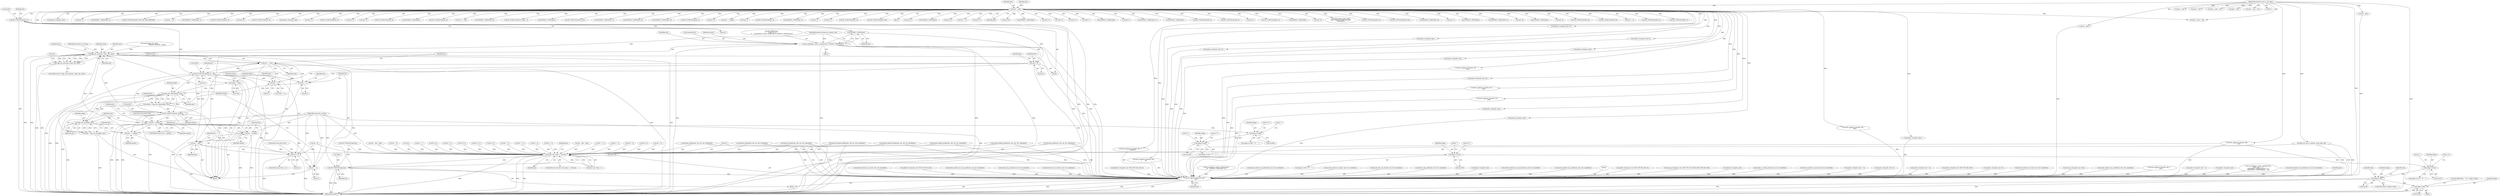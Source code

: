 digraph "0_tcpdump_ffde45acf3348f8353fb4064a1b21683ee6b5ddf@array" {
"1002644" [label="(Call,ND_TCHECK2(tptr[0], 4))"];
"1000142" [label="(Call,tptr = pptr)"];
"1000128" [label="(MethodParameterIn,const u_char *pptr)"];
"1002664" [label="(Call,EXTRACT_32BITS(tptr))"];
"1002659" [label="(Call,as_printf(ndo, astostr, sizeof(astostr), EXTRACT_32BITS(tptr)))"];
"1002796" [label="(Call,bgp_attr_print(ndo, atype, tptr, alen))"];
"1002795" [label="(Call,!bgp_attr_print(ndo, atype, tptr, alen))"];
"1002803" [label="(Call,tptr += alen)"];
"1002678" [label="(Call,ND_TCHECK2(tptr[0], 2))"];
"1002688" [label="(Call,aflags = *tptr)"];
"1002706" [label="(Call,bgp_attr_lenlen(aflags, tptr))"];
"1002704" [label="(Call,alenlen = bgp_attr_lenlen(aflags, tptr))"];
"1002709" [label="(Call,ND_TCHECK2(tptr[0], alenlen))"];
"1002715" [label="(Call,len < alenlen)"];
"1002724" [label="(Call,tptr += alenlen)"];
"1002727" [label="(Call,len -= alenlen)"];
"1002806" [label="(Call,len -= alen)"];
"1002684" [label="(Call,len < 2)"];
"1002701" [label="(Call,len -= 2)"];
"1002893" [label="(Call,ndo->ndo_vflag > 1 && len)"];
"1002901" [label="(Call,ND_TCHECK2(*pptr,len))"];
"1002905" [label="(Call,print_unknown_data(ndo, pptr, \"\n\t    \", len))"];
"1002721" [label="(Call,bgp_attr_len(aflags, tptr))"];
"1002719" [label="(Call,alen = bgp_attr_len(aflags, tptr))"];
"1002753" [label="(Call,aflags & 0x80)"];
"1002760" [label="(Call,aflags & 0x40)"];
"1002767" [label="(Call,aflags & 0x20)"];
"1002773" [label="(Call,aflags & 0x10)"];
"1002779" [label="(Call,aflags & 0xf)"];
"1002787" [label="(Call,aflags & 0xf)"];
"1002695" [label="(Call,tptr + 1)"];
"1002698" [label="(Call,tptr += 2)"];
"1002666" [label="(Call,tptr+=4)"];
"1002483" [label="(Call,ipaddr_string(ndo, tptr))"];
"1002752" [label="(Call,aflags & 0x80 ? \"O\" : \"\")"];
"1002645" [label="(Call,tptr[0])"];
"1002241" [label="(Call,as_printf(ndo, astostr, sizeof(astostr),\n\t\t\t    EXTRACT_32BITS(tptr+2)))"];
"1002904" [label="(Identifier,len)"];
"1002703" [label="(Literal,2)"];
"1002894" [label="(Call,ndo->ndo_vflag > 1)"];
"1002781" [label="(Literal,0xf)"];
"1002288" [label="(Call,ipaddr_string(ndo, tptr+2))"];
"1002660" [label="(Identifier,ndo)"];
"1002798" [label="(Identifier,atype)"];
"1002353" [label="(Call,tptr+2)"];
"1000129" [label="(MethodParameterIn,u_int len)"];
"1002768" [label="(Identifier,aflags)"];
"1002762" [label="(Literal,0x40)"];
"1001392" [label="(Call,decode_prefix6(ndo, tptr, len, buf, sizeof(buf)))"];
"1002198" [label="(Call,EXTRACT_16BITS(tptr+2))"];
"1001264" [label="(Call,decode_labeled_vpn_prefix4(ndo, tptr, buf, sizeof(buf)))"];
"1002683" [label="(ControlStructure,if (len < 2))"];
"1001642" [label="(Call,ND_TCHECK2(tptr[0], BGP_MP_NLRI_MINSIZE))"];
"1000436" [label="(Call,len != 8)"];
"1002678" [label="(Call,ND_TCHECK2(tptr[0], 2))"];
"1002391" [label="(Call,tptr +=8)"];
"1002246" [label="(Call,EXTRACT_32BITS(tptr+2))"];
"1000208" [label="(Call,pptr + len)"];
"1001862" [label="(Call,decode_labeled_prefix6(ndo, tptr, len, buf, sizeof(buf)))"];
"1002764" [label="(Literal,\"\")"];
"1002728" [label="(Identifier,len)"];
"1001750" [label="(Call,decode_labeled_prefix4(ndo, tptr, len, buf, sizeof(buf)))"];
"1002794" [label="(ControlStructure,if (!bgp_attr_print(ndo, atype, tptr, alen)))"];
"1002789" [label="(Literal,0xf)"];
"1002769" [label="(Literal,0x20)"];
"1000615" [label="(Call,ND_TCHECK2(tptr[0], 3))"];
"1002312" [label="(Call,tptr+6)"];
"1002613" [label="(Call,ND_TCHECK2(tptr[3], 8))"];
"1002915" [label="(MethodReturn,RET)"];
"1002710" [label="(Call,tptr[0])"];
"1002704" [label="(Call,alenlen = bgp_attr_lenlen(aflags, tptr))"];
"1002886" [label="(Call,print_unknown_data(ndo, pptr, \"\n\t    \", len))"];
"1002669" [label="(Call,len -=4)"];
"1002462" [label="(Call,ipaddr_string(ndo, tptr))"];
"1002261" [label="(Call,tptr+2)"];
"1002662" [label="(Call,sizeof(astostr))"];
"1002777" [label="(Literal,\"\")"];
"1002906" [label="(Identifier,ndo)"];
"1002724" [label="(Call,tptr += alenlen)"];
"1002529" [label="(Call,ND_TCHECK2(tptr[0], 8))"];
"1000126" [label="(MethodParameterIn,netdissect_options *ndo)"];
"1002062" [label="(Call,decode_multicast_vpn(ndo, tptr, buf, sizeof(buf)))"];
"1002335" [label="(Call,tptr+6)"];
"1002709" [label="(Call,ND_TCHECK2(tptr[0], alenlen))"];
"1002802" [label="(Literal,0)"];
"1000128" [label="(MethodParameterIn,const u_char *pptr)"];
"1002806" [label="(Call,len -= alen)"];
"1002736" [label="(Call,tok2str(bgp_attr_values,\n                                      \"Unknown Attribute\", atype))"];
"1002757" [label="(Literal,\"\")"];
"1002629" [label="(Call,tptr+3)"];
"1002725" [label="(Identifier,tptr)"];
"1002493" [label="(Call,ND_TCHECK2(tptr[0], 4))"];
"1002030" [label="(Call,decode_mdt_vpn_nlri(ndo, tptr, buf, sizeof(buf)))"];
"1000493" [label="(Call,EXTRACT_32BITS(tptr))"];
"1001536" [label="(Call,decode_clnp_prefix(ndo, tptr, buf, sizeof(buf)))"];
"1000331" [label="(Call,ipaddr_string(ndo, tptr))"];
"1002830" [label="(Call,len > 0)"];
"1000955" [label="(Call,ipaddr_string(ndo, tptr))"];
"1002472" [label="(Call,ND_TCHECK2(tptr[0], 8))"];
"1000338" [label="(Call,len != 4)"];
"1001998" [label="(Call,decode_labeled_vpn_clnp_prefix(ndo, tptr, buf, sizeof(buf)))"];
"1001472" [label="(Call,decode_labeled_vpn_prefix6(ndo, tptr, buf, sizeof(buf)))"];
"1001097" [label="(Call,tptr += tlen)"];
"1002250" [label="(Call,EXTRACT_16BITS(tptr+6))"];
"1002602" [label="(Call,ND_TCHECK2(tptr[3], length - 3))"];
"1002903" [label="(Identifier,pptr)"];
"1001694" [label="(Call,len - (tptr - pptr))"];
"1000567" [label="(Call,ipaddr_string(ndo, tptr))"];
"1002778" [label="(ControlStructure,if (aflags & 0xf))"];
"1002800" [label="(Identifier,alen)"];
"1000357" [label="(Call,EXTRACT_32BITS(tptr))"];
"1002771" [label="(Literal,\"\")"];
"1000663" [label="(Call,ND_TCHECK2(tptr[0], tlen))"];
"1002719" [label="(Call,alen = bgp_attr_len(aflags, tptr))"];
"1002260" [label="(Call,EXTRACT_32BITS(tptr+2))"];
"1000142" [label="(Call,tptr = pptr)"];
"1002721" [label="(Call,bgp_attr_len(aflags, tptr))"];
"1002902" [label="(Call,*pptr)"];
"1002813" [label="(Call,len == 0)"];
"1002664" [label="(Call,EXTRACT_32BITS(tptr))"];
"1002125" [label="(Call,pptr + len)"];
"1002804" [label="(Identifier,tptr)"];
"1002707" [label="(Identifier,aflags)"];
"1002901" [label="(Call,ND_TCHECK2(*pptr,len))"];
"1001092" [label="(Call,print_unknown_data(ndo, tptr, \"\n\t    \", tlen))"];
"1002767" [label="(Call,aflags & 0x20)"];
"1002720" [label="(Identifier,alen)"];
"1002908" [label="(Literal,\"\n\t    \")"];
"1001822" [label="(Call,decode_prefix6(ndo, tptr, len, buf, sizeof(buf)))"];
"1002785" [label="(Block,)"];
"1002657" [label="(Block,)"];
"1002775" [label="(Literal,0x10)"];
"1002797" [label="(Identifier,ndo)"];
"1002361" [label="(Call,EXTRACT_16BITS(tptr+4))"];
"1002905" [label="(Call,print_unknown_data(ndo, pptr, \"\n\t    \", len))"];
"1002203" [label="(Call,EXTRACT_32BITS(tptr+4))"];
"1001038" [label="(Call,ipaddr_string(ndo, tptr+BGP_VPN_RD_LEN+4))"];
"1001710" [label="(Call,decode_prefix4(ndo, tptr, len, buf, sizeof(buf)))"];
"1001018" [label="(Call,isonsap_string(ndo, tptr+BGP_VPN_RD_LEN,tlen-BGP_VPN_RD_LEN))"];
"1002754" [label="(Identifier,aflags)"];
"1002805" [label="(Identifier,alen)"];
"1002155" [label="(Call,ND_TCHECK2(tptr[0], 2))"];
"1002362" [label="(Call,tptr+4)"];
"1002808" [label="(Identifier,alen)"];
"1002701" [label="(Call,len -= 2)"];
"1000312" [label="(Call,len != 4)"];
"1002685" [label="(Identifier,len)"];
"1002727" [label="(Call,len -= alenlen)"];
"1000206" [label="(Call,tptr < pptr + len)"];
"1001432" [label="(Call,decode_labeled_prefix6(ndo, tptr, len, buf, sizeof(buf)))"];
"1002695" [label="(Call,tptr + 1)"];
"1002636" [label="(Call,tptr += length)"];
"1002123" [label="(Call,tptr = pptr + len)"];
"1002774" [label="(Identifier,aflags)"];
"1002402" [label="(Call,tptr+1)"];
"1002661" [label="(Identifier,astostr)"];
"1000471" [label="(Call,len % 4)"];
"1002909" [label="(Identifier,len)"];
"1000486" [label="(Call,ND_TCHECK2(tptr[0], 4))"];
"1002207" [label="(Call,ipaddr_string(ndo, tptr+4))"];
"1002726" [label="(Identifier,alenlen)"];
"1002435" [label="(Call,EXTRACT_24BITS(tptr+2))"];
"1000861" [label="(Call,ip6addr_string(ndo, tptr))"];
"1002807" [label="(Identifier,len)"];
"1002716" [label="(Identifier,len)"];
"1000376" [label="(Call,len != 8)"];
"1002714" [label="(ControlStructure,if (len < alenlen))"];
"1001296" [label="(Call,decode_rt_routing_info(ndo, tptr, buf, sizeof(buf)))"];
"1001328" [label="(Call,decode_multicast_vpn(ndo, tptr, buf, sizeof(buf)))"];
"1002792" [label="(Identifier,ndo)"];
"1000428" [label="(Call,ipaddr_string(ndo, tptr + 4))"];
"1002755" [label="(Literal,0x80)"];
"1002465" [label="(Call,ipaddr_string(ndo, tptr+4))"];
"1002586" [label="(Call,tptr+1)"];
"1001627" [label="(Call,pptr + len)"];
"1002780" [label="(Identifier,aflags)"];
"1002803" [label="(Call,tptr += alen)"];
"1002556" [label="(Call,print_unknown_data(ndo, tptr, \"\n\t      \", tlen))"];
"1002690" [label="(Call,*tptr)"];
"1002373" [label="(Call,tptr+2)"];
"1000445" [label="(Call,ND_TCHECK2(tptr[0], 8))"];
"1002679" [label="(Call,tptr[0])"];
"1002773" [label="(Call,aflags & 0x10)"];
"1000682" [label="(Call,print_unknown_data(ndo, tptr, \"\n\t    \", tlen))"];
"1000385" [label="(Call,ND_TCHECK2(tptr[0], len))"];
"1002722" [label="(Identifier,aflags)"];
"1000130" [label="(Block,)"];
"1002436" [label="(Call,tptr+2)"];
"1002689" [label="(Identifier,aflags)"];
"1001224" [label="(Call,decode_labeled_prefix4(ndo, tptr, len, buf, sizeof(buf)))"];
"1001168" [label="(Call,len - (tptr - pptr))"];
"1000426" [label="(Call,EXTRACT_32BITS(tptr))"];
"1002540" [label="(Call,ipaddr_string(ndo, tptr))"];
"1002696" [label="(Identifier,tptr)"];
"1002715" [label="(Call,len < alenlen)"];
"1002209" [label="(Call,tptr+4)"];
"1000463" [label="(Call,ipaddr_string(ndo, tptr + 4))"];
"1002753" [label="(Call,aflags & 0x80)"];
"1002782" [label="(Call,ND_PRINT((ndo, \"+%x\", aflags & 0xf)))"];
"1000598" [label="(Call,ipaddr_string(ndo, tptr))"];
"1002654" [label="(Call,ND_PRINT((ndo, \"\n\t    Origin AS: %s\",\n\t\t    as_printf(ndo, astostr, sizeof(astostr), EXTRACT_32BITS(tptr)))))"];
"1002687" [label="(ControlStructure,goto trunc;)"];
"1002684" [label="(Call,len < 2)"];
"1000815" [label="(Call,ipaddr_string(ndo, tptr+BGP_VPN_RD_LEN))"];
"1002760" [label="(Call,aflags & 0x40)"];
"1002799" [label="(Identifier,tptr)"];
"1002440" [label="(Call,tptr +=5)"];
"1002713" [label="(Identifier,alenlen)"];
"1001184" [label="(Call,decode_prefix4(ndo, tptr, len, buf, sizeof(buf)))"];
"1002759" [label="(Call,aflags & 0x40 ? \"T\" : \"\")"];
"1002225" [label="(Call,tptr+2)"];
"1001170" [label="(Call,tptr - pptr)"];
"1002784" [label="(Identifier,ndo)"];
"1002705" [label="(Identifier,alenlen)"];
"1002648" [label="(Literal,4)"];
"1000144" [label="(Identifier,pptr)"];
"1002229" [label="(Call,tptr+6)"];
"1001625" [label="(Call,tptr = pptr + len)"];
"1002162" [label="(Call,EXTRACT_16BITS(tptr))"];
"1002729" [label="(Identifier,alenlen)"];
"1002761" [label="(Identifier,aflags)"];
"1002697" [label="(Literal,1)"];
"1002659" [label="(Call,as_printf(ndo, astostr, sizeof(astostr), EXTRACT_32BITS(tptr)))"];
"1000150" [label="(Block,)"];
"1002290" [label="(Call,tptr+2)"];
"1002358" [label="(Call,tptr+3)"];
"1002766" [label="(Call,aflags & 0x20 ? \"P\" : \"\")"];
"1002763" [label="(Literal,\"T\")"];
"1000373" [label="(Call,len != 6)"];
"1002247" [label="(Call,tptr+2)"];
"1002682" [label="(Literal,2)"];
"1002911" [label="(Literal,1)"];
"1002870" [label="(Call,ND_TCHECK2(*pptr,len))"];
"1002319" [label="(Call,tptr+7)"];
"1000190" [label="(Call,!len)"];
"1001649" [label="(Call,EXTRACT_16BITS(tptr))"];
"1002304" [label="(Call,tptr+2)"];
"1002644" [label="(Call,ND_TCHECK2(tptr[0], 4))"];
"1002486" [label="(Call,ipaddr_string(ndo, tptr+4))"];
"1001504" [label="(Call,decode_labeled_vpn_l2(ndo, tptr, buf, sizeof(buf)))"];
"1002779" [label="(Call,aflags & 0xf)"];
"1002694" [label="(Call,*(tptr + 1))"];
"1001617" [label="(Call,print_unknown_data(ndo, tptr, \"\n\t    \", tlen))"];
"1000127" [label="(MethodParameterIn,u_int atype)"];
"1002651" [label="(Identifier,len)"];
"1000977" [label="(Call,isonsap_string(ndo, tptr, tlen))"];
"1002708" [label="(Identifier,tptr)"];
"1002585" [label="(Call,EXTRACT_16BITS(tptr+1))"];
"1002706" [label="(Call,bgp_attr_lenlen(aflags, tptr))"];
"1002732" [label="(Identifier,ndo)"];
"1001902" [label="(Call,decode_labeled_vpn_prefix6(ndo, tptr, buf, sizeof(buf)))"];
"1002700" [label="(Literal,2)"];
"1000622" [label="(Call,EXTRACT_16BITS(tptr))"];
"1000153" [label="(Call,len != 1)"];
"1000557" [label="(Call,ND_TCHECK2(tptr[0], 4))"];
"1000347" [label="(Call,ND_TCHECK2(tptr[0], 4))"];
"1002113" [label="(Call,print_unknown_data(ndo, tptr-3, \"\n\t    \", tlen))"];
"1002140" [label="(Call,len % 8)"];
"1000362" [label="(Call,len != 0)"];
"1002788" [label="(Identifier,aflags)"];
"1000573" [label="(Call,len % 4)"];
"1002095" [label="(Call,tptr-3)"];
"1002412" [label="(Call,ND_TCHECK2(tptr[0], 5))"];
"1002693" [label="(Identifier,atype)"];
"1000406" [label="(Call,EXTRACT_16BITS(tptr))"];
"1002816" [label="(Call,len % 12)"];
"1002673" [label="(Identifier,len)"];
"1002329" [label="(Call,tptr+6)"];
"1002756" [label="(Literal,\"O\")"];
"1002711" [label="(Identifier,tptr)"];
"1000170" [label="(Call,tok2str(bgp_origin_values,\n\t\t\t\t\t\t\"Unknown Origin Typecode\",\n\t\t\t\t\t\ttptr[0]))"];
"1000321" [label="(Call,ND_TCHECK2(tptr[0], 4))"];
"1001073" [label="(Call,ND_TCHECK2(tptr[0], tlen))"];
"1002520" [label="(Call,ipaddr_string(ndo, tptr))"];
"1000200" [label="(Call,bgp_attr_get_as_size(ndo, atype, pptr, len))"];
"1002899" [label="(Identifier,len)"];
"1002702" [label="(Identifier,len)"];
"1002228" [label="(Call,EXTRACT_16BITS(tptr+6))"];
"1002627" [label="(Call,print_unknown_data(ndo, tptr+3,\"\n\t      \", length-3))"];
"1002199" [label="(Call,tptr+2)"];
"1002844" [label="(Call,EXTRACT_32BITS(tptr))"];
"1002372" [label="(Call,EXTRACT_16BITS(tptr+2))"];
"1002665" [label="(Identifier,tptr)"];
"1002251" [label="(Call,tptr+6)"];
"1002686" [label="(Literal,2)"];
"1002892" [label="(ControlStructure,if (ndo->ndo_vflag > 1 && len))"];
"1000408" [label="(Call,ipaddr_string(ndo, tptr + 2))"];
"1000767" [label="(Call,ipaddr_string(ndo, tptr))"];
"1002723" [label="(Identifier,tptr)"];
"1002770" [label="(Literal,\"P\")"];
"1000258" [label="(Call,as_printf(ndo, astostr, sizeof(astostr),\n\t\t\t\tas_size == 2 ?\n\t\t\t\tEXTRACT_16BITS(&tptr[2 + i]) :\n\t\t\t\tEXTRACT_32BITS(&tptr[2 + i])))"];
"1002772" [label="(Call,aflags & 0x10 ? \"E\" : \"\")"];
"1002668" [label="(Literal,4)"];
"1002717" [label="(Identifier,alenlen)"];
"1002796" [label="(Call,bgp_attr_print(ndo, atype, tptr, alen))"];
"1002382" [label="(Call,print_unknown_data(ndo, tptr, \"\n\t      \", 8))"];
"1002718" [label="(ControlStructure,goto trunc;)"];
"1001790" [label="(Call,decode_labeled_vpn_prefix4(ndo, tptr, buf, sizeof(buf)))"];
"1000143" [label="(Identifier,tptr)"];
"1000461" [label="(Call,EXTRACT_32BITS(tptr))"];
"1002204" [label="(Call,tptr+4)"];
"1002509" [label="(Call,ND_TCHECK2(tptr[0], 8))"];
"1002698" [label="(Call,tptr += 2)"];
"1002688" [label="(Call,aflags = *tptr)"];
"1000180" [label="(Call,len % 2)"];
"1000548" [label="(Call,len != 4)"];
"1002907" [label="(Identifier,pptr)"];
"1002787" [label="(Call,aflags & 0xf)"];
"1002451" [label="(Call,ND_TCHECK2(tptr[0], 8))"];
"1001696" [label="(Call,tptr - pptr)"];
"1000542" [label="(Call,tptr +=4)"];
"1002302" [label="(Call,ipaddr_string(ndo, tptr+2))"];
"1002699" [label="(Identifier,tptr)"];
"1000587" [label="(Call,ND_TCHECK2(tptr[0], 4))"];
"1002566" [label="(Call,ND_TCHECK2(tptr[0], 3))"];
"1002674" [label="(Block,)"];
"1000391" [label="(Call,len == 6)"];
"1001934" [label="(Call,decode_labeled_vpn_l2(ndo, tptr, buf, sizeof(buf)))"];
"1002667" [label="(Identifier,tptr)"];
"1000909" [label="(Call,ip6addr_string(ndo, tptr+BGP_VPN_RD_LEN))"];
"1002666" [label="(Call,tptr+=4)"];
"1001568" [label="(Call,decode_labeled_vpn_clnp_prefix(ndo, tptr, buf, sizeof(buf)))"];
"1002776" [label="(Literal,\"E\")"];
"1001966" [label="(Call,decode_clnp_prefix(ndo, tptr, buf, sizeof(buf)))"];
"1002795" [label="(Call,!bgp_attr_print(ndo, atype, tptr, alen))"];
"1000146" [label="(Identifier,tlen)"];
"1001360" [label="(Call,decode_mdt_vpn_nlri(ndo, tptr, buf, sizeof(buf)))"];
"1002900" [label="(Block,)"];
"1002503" [label="(Call,ipaddr_string(ndo, tptr))"];
"1002670" [label="(Identifier,len)"];
"1002893" [label="(Call,ndo->ndo_vflag > 1 && len)"];
"1001058" [label="(Call,ip6addr_string(ndo, tptr+BGP_VPN_RD_LEN+3))"];
"1002223" [label="(Call,ipaddr_string(ndo, tptr+2))"];
"1002644" -> "1000150"  [label="AST: "];
"1002644" -> "1002648"  [label="CFG: "];
"1002645" -> "1002644"  [label="AST: "];
"1002648" -> "1002644"  [label="AST: "];
"1002651" -> "1002644"  [label="CFG: "];
"1002644" -> "1002915"  [label="DDG: "];
"1002644" -> "1002915"  [label="DDG: "];
"1000142" -> "1002644"  [label="DDG: "];
"1002644" -> "1002664"  [label="DDG: "];
"1002644" -> "1002666"  [label="DDG: "];
"1002644" -> "1002678"  [label="DDG: "];
"1000142" -> "1000130"  [label="AST: "];
"1000142" -> "1000144"  [label="CFG: "];
"1000143" -> "1000142"  [label="AST: "];
"1000144" -> "1000142"  [label="AST: "];
"1000146" -> "1000142"  [label="CFG: "];
"1000142" -> "1002915"  [label="DDG: "];
"1000142" -> "1002915"  [label="DDG: "];
"1000128" -> "1000142"  [label="DDG: "];
"1000142" -> "1000170"  [label="DDG: "];
"1000142" -> "1000206"  [label="DDG: "];
"1000142" -> "1000321"  [label="DDG: "];
"1000142" -> "1000331"  [label="DDG: "];
"1000142" -> "1000347"  [label="DDG: "];
"1000142" -> "1000357"  [label="DDG: "];
"1000142" -> "1000385"  [label="DDG: "];
"1000142" -> "1000406"  [label="DDG: "];
"1000142" -> "1000426"  [label="DDG: "];
"1000142" -> "1000445"  [label="DDG: "];
"1000142" -> "1000461"  [label="DDG: "];
"1000142" -> "1000486"  [label="DDG: "];
"1000142" -> "1000493"  [label="DDG: "];
"1000142" -> "1000542"  [label="DDG: "];
"1000142" -> "1000557"  [label="DDG: "];
"1000142" -> "1000567"  [label="DDG: "];
"1000142" -> "1000587"  [label="DDG: "];
"1000142" -> "1000598"  [label="DDG: "];
"1000142" -> "1000615"  [label="DDG: "];
"1000142" -> "1000622"  [label="DDG: "];
"1000142" -> "1000663"  [label="DDG: "];
"1000142" -> "1000682"  [label="DDG: "];
"1000142" -> "1001073"  [label="DDG: "];
"1000142" -> "1001092"  [label="DDG: "];
"1000142" -> "1001097"  [label="DDG: "];
"1000142" -> "1001617"  [label="DDG: "];
"1000142" -> "1001642"  [label="DDG: "];
"1000142" -> "1001649"  [label="DDG: "];
"1000142" -> "1002095"  [label="DDG: "];
"1000142" -> "1002155"  [label="DDG: "];
"1000142" -> "1002162"  [label="DDG: "];
"1000142" -> "1002198"  [label="DDG: "];
"1000142" -> "1002199"  [label="DDG: "];
"1000142" -> "1002203"  [label="DDG: "];
"1000142" -> "1002204"  [label="DDG: "];
"1000142" -> "1002207"  [label="DDG: "];
"1000142" -> "1002209"  [label="DDG: "];
"1000142" -> "1002223"  [label="DDG: "];
"1000142" -> "1002225"  [label="DDG: "];
"1000142" -> "1002228"  [label="DDG: "];
"1000142" -> "1002229"  [label="DDG: "];
"1000142" -> "1002246"  [label="DDG: "];
"1000142" -> "1002247"  [label="DDG: "];
"1000142" -> "1002250"  [label="DDG: "];
"1000142" -> "1002251"  [label="DDG: "];
"1000142" -> "1002260"  [label="DDG: "];
"1000142" -> "1002261"  [label="DDG: "];
"1000142" -> "1002288"  [label="DDG: "];
"1000142" -> "1002290"  [label="DDG: "];
"1000142" -> "1002302"  [label="DDG: "];
"1000142" -> "1002304"  [label="DDG: "];
"1000142" -> "1002312"  [label="DDG: "];
"1000142" -> "1002319"  [label="DDG: "];
"1000142" -> "1002329"  [label="DDG: "];
"1000142" -> "1002335"  [label="DDG: "];
"1000142" -> "1002353"  [label="DDG: "];
"1000142" -> "1002358"  [label="DDG: "];
"1000142" -> "1002361"  [label="DDG: "];
"1000142" -> "1002362"  [label="DDG: "];
"1000142" -> "1002372"  [label="DDG: "];
"1000142" -> "1002373"  [label="DDG: "];
"1000142" -> "1002382"  [label="DDG: "];
"1000142" -> "1002391"  [label="DDG: "];
"1000142" -> "1002402"  [label="DDG: "];
"1000142" -> "1002412"  [label="DDG: "];
"1000142" -> "1002435"  [label="DDG: "];
"1000142" -> "1002436"  [label="DDG: "];
"1000142" -> "1002440"  [label="DDG: "];
"1000142" -> "1002451"  [label="DDG: "];
"1000142" -> "1002462"  [label="DDG: "];
"1000142" -> "1002472"  [label="DDG: "];
"1000142" -> "1002483"  [label="DDG: "];
"1000142" -> "1002493"  [label="DDG: "];
"1000142" -> "1002503"  [label="DDG: "];
"1000142" -> "1002509"  [label="DDG: "];
"1000142" -> "1002520"  [label="DDG: "];
"1000142" -> "1002529"  [label="DDG: "];
"1000142" -> "1002540"  [label="DDG: "];
"1000142" -> "1002556"  [label="DDG: "];
"1000142" -> "1002566"  [label="DDG: "];
"1000142" -> "1002585"  [label="DDG: "];
"1000142" -> "1002586"  [label="DDG: "];
"1000142" -> "1002602"  [label="DDG: "];
"1000142" -> "1002613"  [label="DDG: "];
"1000142" -> "1002627"  [label="DDG: "];
"1000142" -> "1002629"  [label="DDG: "];
"1000142" -> "1002636"  [label="DDG: "];
"1000142" -> "1002664"  [label="DDG: "];
"1000142" -> "1002844"  [label="DDG: "];
"1000128" -> "1000125"  [label="AST: "];
"1000128" -> "1002915"  [label="DDG: "];
"1000128" -> "1000200"  [label="DDG: "];
"1000128" -> "1000206"  [label="DDG: "];
"1000128" -> "1000208"  [label="DDG: "];
"1000128" -> "1001170"  [label="DDG: "];
"1000128" -> "1001625"  [label="DDG: "];
"1000128" -> "1001627"  [label="DDG: "];
"1000128" -> "1001696"  [label="DDG: "];
"1000128" -> "1002123"  [label="DDG: "];
"1000128" -> "1002125"  [label="DDG: "];
"1000128" -> "1002886"  [label="DDG: "];
"1000128" -> "1002905"  [label="DDG: "];
"1002664" -> "1002659"  [label="AST: "];
"1002664" -> "1002665"  [label="CFG: "];
"1002665" -> "1002664"  [label="AST: "];
"1002659" -> "1002664"  [label="CFG: "];
"1002664" -> "1002659"  [label="DDG: "];
"1002664" -> "1002666"  [label="DDG: "];
"1002659" -> "1002657"  [label="AST: "];
"1002660" -> "1002659"  [label="AST: "];
"1002661" -> "1002659"  [label="AST: "];
"1002662" -> "1002659"  [label="AST: "];
"1002654" -> "1002659"  [label="CFG: "];
"1002659" -> "1002915"  [label="DDG: "];
"1002659" -> "1002915"  [label="DDG: "];
"1002659" -> "1002915"  [label="DDG: "];
"1002659" -> "1002915"  [label="DDG: "];
"1000126" -> "1002659"  [label="DDG: "];
"1002659" -> "1002796"  [label="DDG: "];
"1002659" -> "1002905"  [label="DDG: "];
"1002796" -> "1002795"  [label="AST: "];
"1002796" -> "1002800"  [label="CFG: "];
"1002797" -> "1002796"  [label="AST: "];
"1002798" -> "1002796"  [label="AST: "];
"1002799" -> "1002796"  [label="AST: "];
"1002800" -> "1002796"  [label="AST: "];
"1002795" -> "1002796"  [label="CFG: "];
"1002796" -> "1002915"  [label="DDG: "];
"1002796" -> "1002915"  [label="DDG: "];
"1002796" -> "1002915"  [label="DDG: "];
"1002796" -> "1002915"  [label="DDG: "];
"1002796" -> "1002795"  [label="DDG: "];
"1002796" -> "1002795"  [label="DDG: "];
"1002796" -> "1002795"  [label="DDG: "];
"1002796" -> "1002795"  [label="DDG: "];
"1000126" -> "1002796"  [label="DDG: "];
"1002736" -> "1002796"  [label="DDG: "];
"1000127" -> "1002796"  [label="DDG: "];
"1002709" -> "1002796"  [label="DDG: "];
"1002724" -> "1002796"  [label="DDG: "];
"1002719" -> "1002796"  [label="DDG: "];
"1002796" -> "1002803"  [label="DDG: "];
"1002796" -> "1002803"  [label="DDG: "];
"1002796" -> "1002806"  [label="DDG: "];
"1002796" -> "1002905"  [label="DDG: "];
"1002795" -> "1002794"  [label="AST: "];
"1002802" -> "1002795"  [label="CFG: "];
"1002804" -> "1002795"  [label="CFG: "];
"1002795" -> "1002915"  [label="DDG: "];
"1002795" -> "1002915"  [label="DDG: "];
"1002803" -> "1002674"  [label="AST: "];
"1002803" -> "1002805"  [label="CFG: "];
"1002804" -> "1002803"  [label="AST: "];
"1002805" -> "1002803"  [label="AST: "];
"1002807" -> "1002803"  [label="CFG: "];
"1002803" -> "1002915"  [label="DDG: "];
"1002803" -> "1002678"  [label="DDG: "];
"1002803" -> "1002695"  [label="DDG: "];
"1002803" -> "1002698"  [label="DDG: "];
"1002709" -> "1002803"  [label="DDG: "];
"1002678" -> "1002674"  [label="AST: "];
"1002678" -> "1002682"  [label="CFG: "];
"1002679" -> "1002678"  [label="AST: "];
"1002682" -> "1002678"  [label="AST: "];
"1002685" -> "1002678"  [label="CFG: "];
"1002678" -> "1002915"  [label="DDG: "];
"1002678" -> "1002915"  [label="DDG: "];
"1002666" -> "1002678"  [label="DDG: "];
"1002709" -> "1002678"  [label="DDG: "];
"1002678" -> "1002688"  [label="DDG: "];
"1002678" -> "1002695"  [label="DDG: "];
"1002678" -> "1002698"  [label="DDG: "];
"1002678" -> "1002706"  [label="DDG: "];
"1002678" -> "1002709"  [label="DDG: "];
"1002688" -> "1002674"  [label="AST: "];
"1002688" -> "1002690"  [label="CFG: "];
"1002689" -> "1002688"  [label="AST: "];
"1002690" -> "1002688"  [label="AST: "];
"1002693" -> "1002688"  [label="CFG: "];
"1002688" -> "1002915"  [label="DDG: "];
"1002688" -> "1002706"  [label="DDG: "];
"1002706" -> "1002704"  [label="AST: "];
"1002706" -> "1002708"  [label="CFG: "];
"1002707" -> "1002706"  [label="AST: "];
"1002708" -> "1002706"  [label="AST: "];
"1002704" -> "1002706"  [label="CFG: "];
"1002706" -> "1002915"  [label="DDG: "];
"1002706" -> "1002915"  [label="DDG: "];
"1002706" -> "1002704"  [label="DDG: "];
"1002706" -> "1002704"  [label="DDG: "];
"1002698" -> "1002706"  [label="DDG: "];
"1002706" -> "1002709"  [label="DDG: "];
"1002706" -> "1002721"  [label="DDG: "];
"1002706" -> "1002721"  [label="DDG: "];
"1002704" -> "1002674"  [label="AST: "];
"1002705" -> "1002704"  [label="AST: "];
"1002711" -> "1002704"  [label="CFG: "];
"1002704" -> "1002915"  [label="DDG: "];
"1002704" -> "1002709"  [label="DDG: "];
"1002709" -> "1002674"  [label="AST: "];
"1002709" -> "1002713"  [label="CFG: "];
"1002710" -> "1002709"  [label="AST: "];
"1002713" -> "1002709"  [label="AST: "];
"1002716" -> "1002709"  [label="CFG: "];
"1002709" -> "1002915"  [label="DDG: "];
"1002709" -> "1002915"  [label="DDG: "];
"1002709" -> "1002715"  [label="DDG: "];
"1002709" -> "1002721"  [label="DDG: "];
"1002709" -> "1002724"  [label="DDG: "];
"1002715" -> "1002714"  [label="AST: "];
"1002715" -> "1002717"  [label="CFG: "];
"1002716" -> "1002715"  [label="AST: "];
"1002717" -> "1002715"  [label="AST: "];
"1002718" -> "1002715"  [label="CFG: "];
"1002720" -> "1002715"  [label="CFG: "];
"1002715" -> "1002915"  [label="DDG: "];
"1002715" -> "1002915"  [label="DDG: "];
"1002715" -> "1002915"  [label="DDG: "];
"1002701" -> "1002715"  [label="DDG: "];
"1000129" -> "1002715"  [label="DDG: "];
"1002715" -> "1002724"  [label="DDG: "];
"1002715" -> "1002727"  [label="DDG: "];
"1002715" -> "1002727"  [label="DDG: "];
"1002724" -> "1002674"  [label="AST: "];
"1002724" -> "1002726"  [label="CFG: "];
"1002725" -> "1002724"  [label="AST: "];
"1002726" -> "1002724"  [label="AST: "];
"1002728" -> "1002724"  [label="CFG: "];
"1002721" -> "1002724"  [label="DDG: "];
"1002727" -> "1002674"  [label="AST: "];
"1002727" -> "1002729"  [label="CFG: "];
"1002728" -> "1002727"  [label="AST: "];
"1002729" -> "1002727"  [label="AST: "];
"1002732" -> "1002727"  [label="CFG: "];
"1002727" -> "1002915"  [label="DDG: "];
"1002727" -> "1002915"  [label="DDG: "];
"1000129" -> "1002727"  [label="DDG: "];
"1002727" -> "1002806"  [label="DDG: "];
"1002806" -> "1002674"  [label="AST: "];
"1002806" -> "1002808"  [label="CFG: "];
"1002807" -> "1002806"  [label="AST: "];
"1002808" -> "1002806"  [label="AST: "];
"1002673" -> "1002806"  [label="CFG: "];
"1002806" -> "1002915"  [label="DDG: "];
"1002806" -> "1002684"  [label="DDG: "];
"1000129" -> "1002806"  [label="DDG: "];
"1002806" -> "1002893"  [label="DDG: "];
"1002684" -> "1002683"  [label="AST: "];
"1002684" -> "1002686"  [label="CFG: "];
"1002685" -> "1002684"  [label="AST: "];
"1002686" -> "1002684"  [label="AST: "];
"1002687" -> "1002684"  [label="CFG: "];
"1002689" -> "1002684"  [label="CFG: "];
"1002684" -> "1002915"  [label="DDG: "];
"1002684" -> "1002915"  [label="DDG: "];
"1002669" -> "1002684"  [label="DDG: "];
"1000129" -> "1002684"  [label="DDG: "];
"1002684" -> "1002701"  [label="DDG: "];
"1002701" -> "1002674"  [label="AST: "];
"1002701" -> "1002703"  [label="CFG: "];
"1002702" -> "1002701"  [label="AST: "];
"1002703" -> "1002701"  [label="AST: "];
"1002705" -> "1002701"  [label="CFG: "];
"1000129" -> "1002701"  [label="DDG: "];
"1002893" -> "1002892"  [label="AST: "];
"1002893" -> "1002894"  [label="CFG: "];
"1002893" -> "1002899"  [label="CFG: "];
"1002894" -> "1002893"  [label="AST: "];
"1002899" -> "1002893"  [label="AST: "];
"1002903" -> "1002893"  [label="CFG: "];
"1002911" -> "1002893"  [label="CFG: "];
"1002893" -> "1002915"  [label="DDG: "];
"1002893" -> "1002915"  [label="DDG: "];
"1002893" -> "1002915"  [label="DDG: "];
"1002894" -> "1002893"  [label="DDG: "];
"1002894" -> "1002893"  [label="DDG: "];
"1000338" -> "1002893"  [label="DDG: "];
"1001694" -> "1002893"  [label="DDG: "];
"1000180" -> "1002893"  [label="DDG: "];
"1000573" -> "1002893"  [label="DDG: "];
"1000153" -> "1002893"  [label="DDG: "];
"1001750" -> "1002893"  [label="DDG: "];
"1001392" -> "1002893"  [label="DDG: "];
"1000376" -> "1002893"  [label="DDG: "];
"1001862" -> "1002893"  [label="DDG: "];
"1002830" -> "1002893"  [label="DDG: "];
"1000436" -> "1002893"  [label="DDG: "];
"1001822" -> "1002893"  [label="DDG: "];
"1000471" -> "1002893"  [label="DDG: "];
"1000391" -> "1002893"  [label="DDG: "];
"1001710" -> "1002893"  [label="DDG: "];
"1000312" -> "1002893"  [label="DDG: "];
"1002870" -> "1002893"  [label="DDG: "];
"1002813" -> "1002893"  [label="DDG: "];
"1001168" -> "1002893"  [label="DDG: "];
"1000190" -> "1002893"  [label="DDG: "];
"1001432" -> "1002893"  [label="DDG: "];
"1002886" -> "1002893"  [label="DDG: "];
"1002816" -> "1002893"  [label="DDG: "];
"1001224" -> "1002893"  [label="DDG: "];
"1002140" -> "1002893"  [label="DDG: "];
"1000373" -> "1002893"  [label="DDG: "];
"1000548" -> "1002893"  [label="DDG: "];
"1002669" -> "1002893"  [label="DDG: "];
"1000362" -> "1002893"  [label="DDG: "];
"1001184" -> "1002893"  [label="DDG: "];
"1000129" -> "1002893"  [label="DDG: "];
"1000200" -> "1002893"  [label="DDG: "];
"1002893" -> "1002901"  [label="DDG: "];
"1002901" -> "1002900"  [label="AST: "];
"1002901" -> "1002904"  [label="CFG: "];
"1002902" -> "1002901"  [label="AST: "];
"1002904" -> "1002901"  [label="AST: "];
"1002906" -> "1002901"  [label="CFG: "];
"1002901" -> "1002915"  [label="DDG: "];
"1002901" -> "1002915"  [label="DDG: "];
"1002870" -> "1002901"  [label="DDG: "];
"1000129" -> "1002901"  [label="DDG: "];
"1002901" -> "1002905"  [label="DDG: "];
"1002905" -> "1002900"  [label="AST: "];
"1002905" -> "1002909"  [label="CFG: "];
"1002906" -> "1002905"  [label="AST: "];
"1002907" -> "1002905"  [label="AST: "];
"1002908" -> "1002905"  [label="AST: "];
"1002909" -> "1002905"  [label="AST: "];
"1002911" -> "1002905"  [label="CFG: "];
"1002905" -> "1002915"  [label="DDG: "];
"1002905" -> "1002915"  [label="DDG: "];
"1002905" -> "1002915"  [label="DDG: "];
"1002905" -> "1002915"  [label="DDG: "];
"1000598" -> "1002905"  [label="DDG: "];
"1000331" -> "1002905"  [label="DDG: "];
"1001018" -> "1002905"  [label="DDG: "];
"1001092" -> "1002905"  [label="DDG: "];
"1000977" -> "1002905"  [label="DDG: "];
"1002886" -> "1002905"  [label="DDG: "];
"1002886" -> "1002905"  [label="DDG: "];
"1001264" -> "1002905"  [label="DDG: "];
"1000258" -> "1002905"  [label="DDG: "];
"1002113" -> "1002905"  [label="DDG: "];
"1002223" -> "1002905"  [label="DDG: "];
"1000815" -> "1002905"  [label="DDG: "];
"1002540" -> "1002905"  [label="DDG: "];
"1001432" -> "1002905"  [label="DDG: "];
"1000200" -> "1002905"  [label="DDG: "];
"1000200" -> "1002905"  [label="DDG: "];
"1001862" -> "1002905"  [label="DDG: "];
"1001392" -> "1002905"  [label="DDG: "];
"1002486" -> "1002905"  [label="DDG: "];
"1001184" -> "1002905"  [label="DDG: "];
"1000567" -> "1002905"  [label="DDG: "];
"1001328" -> "1002905"  [label="DDG: "];
"1000408" -> "1002905"  [label="DDG: "];
"1002241" -> "1002905"  [label="DDG: "];
"1001568" -> "1002905"  [label="DDG: "];
"1000682" -> "1002905"  [label="DDG: "];
"1002465" -> "1002905"  [label="DDG: "];
"1001822" -> "1002905"  [label="DDG: "];
"1001750" -> "1002905"  [label="DDG: "];
"1002627" -> "1002905"  [label="DDG: "];
"1002030" -> "1002905"  [label="DDG: "];
"1001472" -> "1002905"  [label="DDG: "];
"1002382" -> "1002905"  [label="DDG: "];
"1001536" -> "1002905"  [label="DDG: "];
"1001934" -> "1002905"  [label="DDG: "];
"1002207" -> "1002905"  [label="DDG: "];
"1001998" -> "1002905"  [label="DDG: "];
"1002062" -> "1002905"  [label="DDG: "];
"1000909" -> "1002905"  [label="DDG: "];
"1001224" -> "1002905"  [label="DDG: "];
"1000463" -> "1002905"  [label="DDG: "];
"1001504" -> "1002905"  [label="DDG: "];
"1001710" -> "1002905"  [label="DDG: "];
"1001790" -> "1002905"  [label="DDG: "];
"1002288" -> "1002905"  [label="DDG: "];
"1001360" -> "1002905"  [label="DDG: "];
"1001966" -> "1002905"  [label="DDG: "];
"1001617" -> "1002905"  [label="DDG: "];
"1001902" -> "1002905"  [label="DDG: "];
"1002302" -> "1002905"  [label="DDG: "];
"1001058" -> "1002905"  [label="DDG: "];
"1001296" -> "1002905"  [label="DDG: "];
"1000861" -> "1002905"  [label="DDG: "];
"1000955" -> "1002905"  [label="DDG: "];
"1002520" -> "1002905"  [label="DDG: "];
"1000428" -> "1002905"  [label="DDG: "];
"1000767" -> "1002905"  [label="DDG: "];
"1001038" -> "1002905"  [label="DDG: "];
"1002556" -> "1002905"  [label="DDG: "];
"1002503" -> "1002905"  [label="DDG: "];
"1000126" -> "1002905"  [label="DDG: "];
"1001170" -> "1002905"  [label="DDG: "];
"1001696" -> "1002905"  [label="DDG: "];
"1000129" -> "1002905"  [label="DDG: "];
"1002721" -> "1002719"  [label="AST: "];
"1002721" -> "1002723"  [label="CFG: "];
"1002722" -> "1002721"  [label="AST: "];
"1002723" -> "1002721"  [label="AST: "];
"1002719" -> "1002721"  [label="CFG: "];
"1002721" -> "1002915"  [label="DDG: "];
"1002721" -> "1002719"  [label="DDG: "];
"1002721" -> "1002719"  [label="DDG: "];
"1002721" -> "1002753"  [label="DDG: "];
"1002719" -> "1002674"  [label="AST: "];
"1002720" -> "1002719"  [label="AST: "];
"1002725" -> "1002719"  [label="CFG: "];
"1002719" -> "1002915"  [label="DDG: "];
"1002753" -> "1002752"  [label="AST: "];
"1002753" -> "1002755"  [label="CFG: "];
"1002754" -> "1002753"  [label="AST: "];
"1002755" -> "1002753"  [label="AST: "];
"1002756" -> "1002753"  [label="CFG: "];
"1002757" -> "1002753"  [label="CFG: "];
"1002753" -> "1002760"  [label="DDG: "];
"1002760" -> "1002759"  [label="AST: "];
"1002760" -> "1002762"  [label="CFG: "];
"1002761" -> "1002760"  [label="AST: "];
"1002762" -> "1002760"  [label="AST: "];
"1002763" -> "1002760"  [label="CFG: "];
"1002764" -> "1002760"  [label="CFG: "];
"1002760" -> "1002767"  [label="DDG: "];
"1002767" -> "1002766"  [label="AST: "];
"1002767" -> "1002769"  [label="CFG: "];
"1002768" -> "1002767"  [label="AST: "];
"1002769" -> "1002767"  [label="AST: "];
"1002770" -> "1002767"  [label="CFG: "];
"1002771" -> "1002767"  [label="CFG: "];
"1002767" -> "1002773"  [label="DDG: "];
"1002773" -> "1002772"  [label="AST: "];
"1002773" -> "1002775"  [label="CFG: "];
"1002774" -> "1002773"  [label="AST: "];
"1002775" -> "1002773"  [label="AST: "];
"1002776" -> "1002773"  [label="CFG: "];
"1002777" -> "1002773"  [label="CFG: "];
"1002773" -> "1002779"  [label="DDG: "];
"1002779" -> "1002778"  [label="AST: "];
"1002779" -> "1002781"  [label="CFG: "];
"1002780" -> "1002779"  [label="AST: "];
"1002781" -> "1002779"  [label="AST: "];
"1002784" -> "1002779"  [label="CFG: "];
"1002792" -> "1002779"  [label="CFG: "];
"1002779" -> "1002915"  [label="DDG: "];
"1002779" -> "1002915"  [label="DDG: "];
"1002779" -> "1002787"  [label="DDG: "];
"1002787" -> "1002785"  [label="AST: "];
"1002787" -> "1002789"  [label="CFG: "];
"1002788" -> "1002787"  [label="AST: "];
"1002789" -> "1002787"  [label="AST: "];
"1002782" -> "1002787"  [label="CFG: "];
"1002787" -> "1002915"  [label="DDG: "];
"1002787" -> "1002915"  [label="DDG: "];
"1002695" -> "1002694"  [label="AST: "];
"1002695" -> "1002697"  [label="CFG: "];
"1002696" -> "1002695"  [label="AST: "];
"1002697" -> "1002695"  [label="AST: "];
"1002694" -> "1002695"  [label="CFG: "];
"1002666" -> "1002695"  [label="DDG: "];
"1002698" -> "1002674"  [label="AST: "];
"1002698" -> "1002700"  [label="CFG: "];
"1002699" -> "1002698"  [label="AST: "];
"1002700" -> "1002698"  [label="AST: "];
"1002702" -> "1002698"  [label="CFG: "];
"1002666" -> "1002698"  [label="DDG: "];
"1002666" -> "1000150"  [label="AST: "];
"1002666" -> "1002668"  [label="CFG: "];
"1002667" -> "1002666"  [label="AST: "];
"1002668" -> "1002666"  [label="AST: "];
"1002670" -> "1002666"  [label="CFG: "];
"1002666" -> "1002915"  [label="DDG: "];
}
